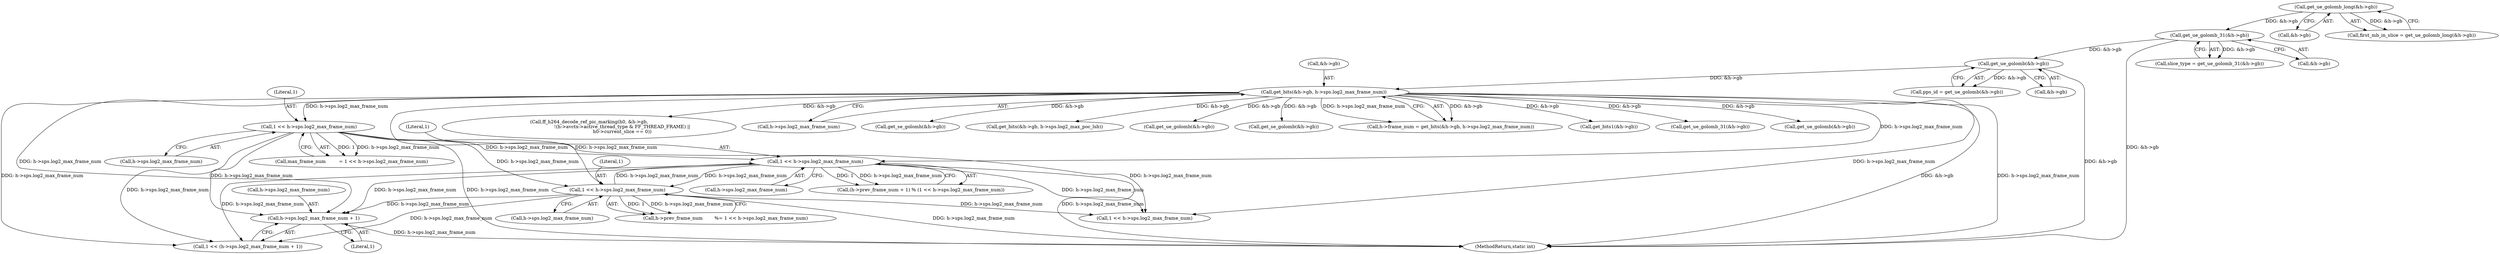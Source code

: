 digraph "0_FFmpeg_29ffeef5e73b8f41ff3a3f2242d356759c66f91f@pointer" {
"1002100" [label="(Call,h->sps.log2_max_frame_num + 1)"];
"1001470" [label="(Call,1 << h->sps.log2_max_frame_num)"];
"1000997" [label="(Call,get_bits(&h->gb, h->sps.log2_max_frame_num))"];
"1000300" [label="(Call,get_ue_golomb(&h->gb))"];
"1000230" [label="(Call,get_ue_golomb_31(&h->gb))"];
"1000168" [label="(Call,get_ue_golomb_long(&h->gb))"];
"1001547" [label="(Call,1 << h->sps.log2_max_frame_num)"];
"1001208" [label="(Call,1 << h->sps.log2_max_frame_num)"];
"1002402" [label="(Call,ff_h264_decode_ref_pic_marking(h0, &h->gb,\n                                             !(h->avctx->active_thread_type & FF_THREAD_FRAME) ||\n                                             h0->current_slice == 0))"];
"1000301" [label="(Call,&h->gb)"];
"1002106" [label="(Literal,1)"];
"1001209" [label="(Literal,1)"];
"1000228" [label="(Call,slice_type = get_ue_golomb_31(&h->gb))"];
"1001002" [label="(Call,h->sps.log2_max_frame_num)"];
"1000230" [label="(Call,get_ue_golomb_31(&h->gb))"];
"1002529" [label="(Call,get_se_golomb(&h->gb))"];
"1002131" [label="(Call,get_bits(&h->gb, h->sps.log2_max_poc_lsb))"];
"1002101" [label="(Call,h->sps.log2_max_frame_num)"];
"1001548" [label="(Literal,1)"];
"1000998" [label="(Call,&h->gb)"];
"1000231" [label="(Call,&h->gb)"];
"1002098" [label="(Call,1 << (h->sps.log2_max_frame_num + 1))"];
"1002100" [label="(Call,h->sps.log2_max_frame_num + 1)"];
"1000298" [label="(Call,pps_id = get_ue_golomb(&h->gb))"];
"1002113" [label="(Call,get_ue_golomb(&h->gb))"];
"1001547" [label="(Call,1 << h->sps.log2_max_frame_num)"];
"1002186" [label="(Call,get_se_golomb(&h->gb))"];
"1000168" [label="(Call,get_ue_golomb_long(&h->gb))"];
"1001549" [label="(Call,h->sps.log2_max_frame_num)"];
"1001206" [label="(Call,max_frame_num         = 1 << h->sps.log2_max_frame_num)"];
"1000169" [label="(Call,&h->gb)"];
"1000993" [label="(Call,h->frame_num = get_bits(&h->gb, h->sps.log2_max_frame_num))"];
"1001073" [label="(Call,get_bits1(&h->gb))"];
"1003426" [label="(MethodReturn,static int)"];
"1002074" [label="(Call,1 << h->sps.log2_max_frame_num)"];
"1001208" [label="(Call,1 << h->sps.log2_max_frame_num)"];
"1001210" [label="(Call,h->sps.log2_max_frame_num)"];
"1002493" [label="(Call,get_ue_golomb_31(&h->gb))"];
"1001543" [label="(Call,h->prev_frame_num        %= 1 << h->sps.log2_max_frame_num)"];
"1001472" [label="(Call,h->sps.log2_max_frame_num)"];
"1001470" [label="(Call,1 << h->sps.log2_max_frame_num)"];
"1000166" [label="(Call,first_mb_in_slice = get_ue_golomb_long(&h->gb))"];
"1001471" [label="(Literal,1)"];
"1002239" [label="(Call,get_ue_golomb(&h->gb))"];
"1000300" [label="(Call,get_ue_golomb(&h->gb))"];
"1000997" [label="(Call,get_bits(&h->gb, h->sps.log2_max_frame_num))"];
"1001464" [label="(Call,(h->prev_frame_num + 1) % (1 << h->sps.log2_max_frame_num))"];
"1002100" -> "1002098"  [label="AST: "];
"1002100" -> "1002106"  [label="CFG: "];
"1002101" -> "1002100"  [label="AST: "];
"1002106" -> "1002100"  [label="AST: "];
"1002098" -> "1002100"  [label="CFG: "];
"1002100" -> "1003426"  [label="DDG: h->sps.log2_max_frame_num"];
"1001470" -> "1002100"  [label="DDG: h->sps.log2_max_frame_num"];
"1000997" -> "1002100"  [label="DDG: h->sps.log2_max_frame_num"];
"1001547" -> "1002100"  [label="DDG: h->sps.log2_max_frame_num"];
"1001208" -> "1002100"  [label="DDG: h->sps.log2_max_frame_num"];
"1001470" -> "1001464"  [label="AST: "];
"1001470" -> "1001472"  [label="CFG: "];
"1001471" -> "1001470"  [label="AST: "];
"1001472" -> "1001470"  [label="AST: "];
"1001464" -> "1001470"  [label="CFG: "];
"1001470" -> "1003426"  [label="DDG: h->sps.log2_max_frame_num"];
"1001470" -> "1001464"  [label="DDG: 1"];
"1001470" -> "1001464"  [label="DDG: h->sps.log2_max_frame_num"];
"1000997" -> "1001470"  [label="DDG: h->sps.log2_max_frame_num"];
"1001547" -> "1001470"  [label="DDG: h->sps.log2_max_frame_num"];
"1001208" -> "1001470"  [label="DDG: h->sps.log2_max_frame_num"];
"1001470" -> "1001547"  [label="DDG: h->sps.log2_max_frame_num"];
"1001470" -> "1002074"  [label="DDG: h->sps.log2_max_frame_num"];
"1001470" -> "1002098"  [label="DDG: h->sps.log2_max_frame_num"];
"1000997" -> "1000993"  [label="AST: "];
"1000997" -> "1001002"  [label="CFG: "];
"1000998" -> "1000997"  [label="AST: "];
"1001002" -> "1000997"  [label="AST: "];
"1000993" -> "1000997"  [label="CFG: "];
"1000997" -> "1003426"  [label="DDG: &h->gb"];
"1000997" -> "1003426"  [label="DDG: h->sps.log2_max_frame_num"];
"1000997" -> "1000993"  [label="DDG: &h->gb"];
"1000997" -> "1000993"  [label="DDG: h->sps.log2_max_frame_num"];
"1000300" -> "1000997"  [label="DDG: &h->gb"];
"1000997" -> "1001073"  [label="DDG: &h->gb"];
"1000997" -> "1001208"  [label="DDG: h->sps.log2_max_frame_num"];
"1000997" -> "1001547"  [label="DDG: h->sps.log2_max_frame_num"];
"1000997" -> "1002074"  [label="DDG: h->sps.log2_max_frame_num"];
"1000997" -> "1002098"  [label="DDG: h->sps.log2_max_frame_num"];
"1000997" -> "1002113"  [label="DDG: &h->gb"];
"1000997" -> "1002131"  [label="DDG: &h->gb"];
"1000997" -> "1002186"  [label="DDG: &h->gb"];
"1000997" -> "1002239"  [label="DDG: &h->gb"];
"1000997" -> "1002402"  [label="DDG: &h->gb"];
"1000997" -> "1002493"  [label="DDG: &h->gb"];
"1000997" -> "1002529"  [label="DDG: &h->gb"];
"1000300" -> "1000298"  [label="AST: "];
"1000300" -> "1000301"  [label="CFG: "];
"1000301" -> "1000300"  [label="AST: "];
"1000298" -> "1000300"  [label="CFG: "];
"1000300" -> "1003426"  [label="DDG: &h->gb"];
"1000300" -> "1000298"  [label="DDG: &h->gb"];
"1000230" -> "1000300"  [label="DDG: &h->gb"];
"1000230" -> "1000228"  [label="AST: "];
"1000230" -> "1000231"  [label="CFG: "];
"1000231" -> "1000230"  [label="AST: "];
"1000228" -> "1000230"  [label="CFG: "];
"1000230" -> "1003426"  [label="DDG: &h->gb"];
"1000230" -> "1000228"  [label="DDG: &h->gb"];
"1000168" -> "1000230"  [label="DDG: &h->gb"];
"1000168" -> "1000166"  [label="AST: "];
"1000168" -> "1000169"  [label="CFG: "];
"1000169" -> "1000168"  [label="AST: "];
"1000166" -> "1000168"  [label="CFG: "];
"1000168" -> "1000166"  [label="DDG: &h->gb"];
"1001547" -> "1001543"  [label="AST: "];
"1001547" -> "1001549"  [label="CFG: "];
"1001548" -> "1001547"  [label="AST: "];
"1001549" -> "1001547"  [label="AST: "];
"1001543" -> "1001547"  [label="CFG: "];
"1001547" -> "1003426"  [label="DDG: h->sps.log2_max_frame_num"];
"1001547" -> "1001543"  [label="DDG: 1"];
"1001547" -> "1001543"  [label="DDG: h->sps.log2_max_frame_num"];
"1001208" -> "1001547"  [label="DDG: h->sps.log2_max_frame_num"];
"1001547" -> "1002074"  [label="DDG: h->sps.log2_max_frame_num"];
"1001547" -> "1002098"  [label="DDG: h->sps.log2_max_frame_num"];
"1001208" -> "1001206"  [label="AST: "];
"1001208" -> "1001210"  [label="CFG: "];
"1001209" -> "1001208"  [label="AST: "];
"1001210" -> "1001208"  [label="AST: "];
"1001206" -> "1001208"  [label="CFG: "];
"1001208" -> "1003426"  [label="DDG: h->sps.log2_max_frame_num"];
"1001208" -> "1001206"  [label="DDG: 1"];
"1001208" -> "1001206"  [label="DDG: h->sps.log2_max_frame_num"];
"1001208" -> "1002074"  [label="DDG: h->sps.log2_max_frame_num"];
"1001208" -> "1002098"  [label="DDG: h->sps.log2_max_frame_num"];
}
